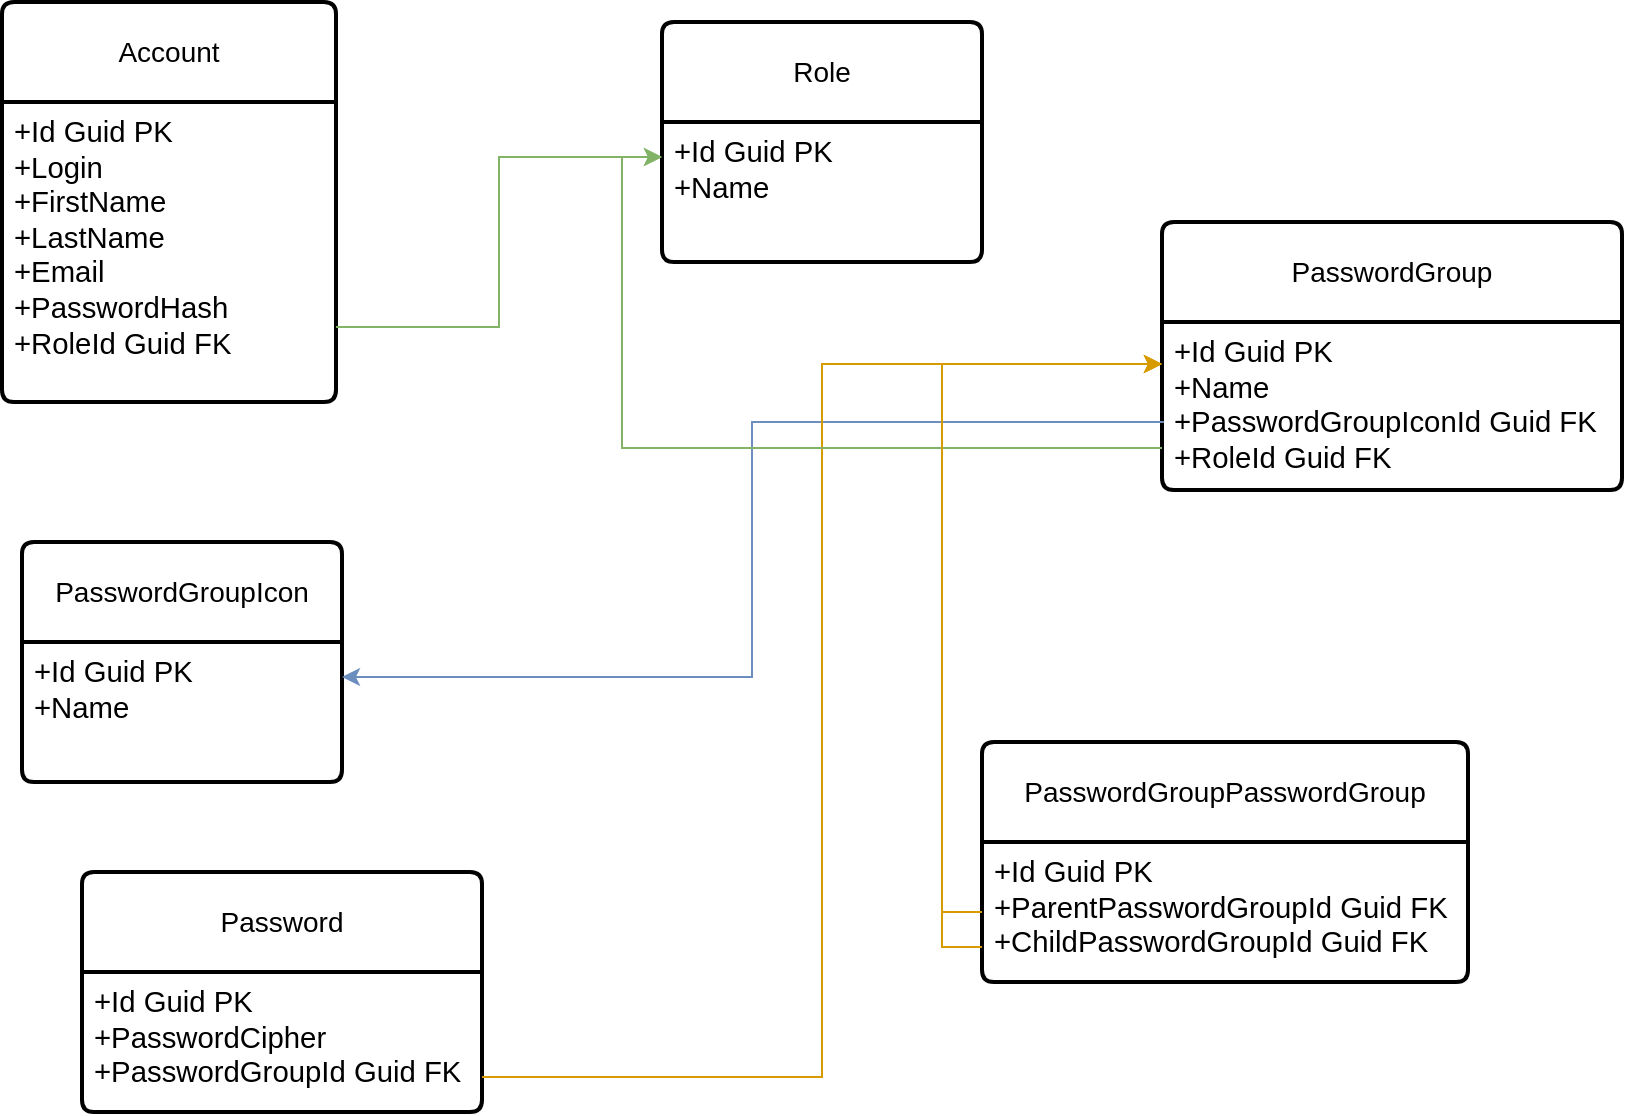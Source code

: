 <mxfile version="21.0.2" type="device"><diagram name="Strona-1" id="SsMu0ikBP70cMyiEJ2qC"><mxGraphModel dx="1434" dy="796" grid="1" gridSize="10" guides="1" tooltips="1" connect="1" arrows="1" fold="1" page="1" pageScale="1" pageWidth="827" pageHeight="1169" math="0" shadow="0"><root><mxCell id="0"/><mxCell id="1" parent="0"/><mxCell id="DVgEQJiQ1OR9JTbPPkJv-10" value="Account" style="swimlane;childLayout=stackLayout;horizontal=1;startSize=50;horizontalStack=0;rounded=1;fontSize=14;fontStyle=0;strokeWidth=2;resizeParent=0;resizeLast=1;shadow=0;dashed=0;align=center;arcSize=4;whiteSpace=wrap;html=1;" vertex="1" parent="1"><mxGeometry x="70" y="30" width="167" height="200" as="geometry"/></mxCell><mxCell id="DVgEQJiQ1OR9JTbPPkJv-11" value="&lt;div&gt;&lt;div&gt;&lt;span style=&quot;background-color: transparent; font-family: Arial; font-size: 11pt;&quot;&gt;+Id Guid PK&lt;/span&gt;&lt;/div&gt;&lt;div&gt;&lt;span style=&quot;background-color: transparent; font-family: Arial; font-size: 11pt;&quot;&gt;+Login&lt;/span&gt;&lt;br&gt;&lt;/div&gt;&lt;span style=&quot;background-color: transparent; font-size: 11pt; font-family: Arial;&quot;&gt;+FirstName&lt;/span&gt;&lt;br&gt;&lt;span style=&quot;background-color: transparent; font-size: 11pt; font-family: Arial;&quot;&gt;+LastName&lt;/span&gt;&lt;br&gt;&lt;span style=&quot;background-color: transparent; font-size: 11pt; font-family: Arial;&quot;&gt;+Email&lt;/span&gt;&lt;br&gt;&lt;span style=&quot;background-color: transparent; font-size: 11pt; font-family: Arial;&quot;&gt;+PasswordHash&lt;/span&gt;&lt;br&gt;&lt;span style=&quot;background-color: transparent; font-size: 11pt; font-family: Arial;&quot;&gt;+RoleId Guid FK&lt;/span&gt;&lt;br&gt;&lt;span id=&quot;docs-internal-guid-5871ef63-7fff-861a-6f20-73d7550cb486&quot;&gt;&lt;/span&gt;&lt;/div&gt;&lt;span id=&quot;docs-internal-guid-5871ef63-7fff-861a-6f20-73d7550cb486&quot;&gt;&lt;/span&gt;" style="align=left;strokeColor=none;fillColor=none;spacingLeft=4;fontSize=12;verticalAlign=top;resizable=0;rotatable=0;part=1;html=1;" vertex="1" parent="DVgEQJiQ1OR9JTbPPkJv-10"><mxGeometry y="50" width="167" height="150" as="geometry"/></mxCell><mxCell id="DVgEQJiQ1OR9JTbPPkJv-15" value="Role" style="swimlane;childLayout=stackLayout;horizontal=1;startSize=50;horizontalStack=0;rounded=1;fontSize=14;fontStyle=0;strokeWidth=2;resizeParent=0;resizeLast=1;shadow=0;dashed=0;align=center;arcSize=4;whiteSpace=wrap;html=1;" vertex="1" parent="1"><mxGeometry x="400" y="40" width="160" height="120" as="geometry"/></mxCell><mxCell id="DVgEQJiQ1OR9JTbPPkJv-16" value="&lt;div&gt;&lt;font face=&quot;Arial&quot;&gt;&lt;span style=&quot;font-size: 14.667px;&quot;&gt;+Id Guid PK&lt;/span&gt;&lt;/font&gt;&lt;/div&gt;&lt;div&gt;&lt;font face=&quot;Arial&quot;&gt;&lt;span style=&quot;font-size: 14.667px;&quot;&gt;+Name&lt;/span&gt;&lt;/font&gt;&lt;/div&gt;&lt;span id=&quot;docs-internal-guid-e2561dbb-7fff-f716-8e1f-4b7c9665e537&quot;&gt;&lt;/span&gt;" style="align=left;strokeColor=none;fillColor=none;spacingLeft=4;fontSize=12;verticalAlign=top;resizable=0;rotatable=0;part=1;html=1;" vertex="1" parent="DVgEQJiQ1OR9JTbPPkJv-15"><mxGeometry y="50" width="160" height="70" as="geometry"/></mxCell><mxCell id="DVgEQJiQ1OR9JTbPPkJv-19" value="PasswordGroupIcon" style="swimlane;childLayout=stackLayout;horizontal=1;startSize=50;horizontalStack=0;rounded=1;fontSize=14;fontStyle=0;strokeWidth=2;resizeParent=0;resizeLast=1;shadow=0;dashed=0;align=center;arcSize=4;whiteSpace=wrap;html=1;" vertex="1" parent="1"><mxGeometry x="80" y="300" width="160" height="120" as="geometry"/></mxCell><mxCell id="DVgEQJiQ1OR9JTbPPkJv-20" value="&lt;div&gt;&lt;font face=&quot;Arial&quot;&gt;&lt;span style=&quot;font-size: 14.667px;&quot;&gt;+Id Guid PK&lt;/span&gt;&lt;/font&gt;&lt;/div&gt;&lt;div&gt;&lt;font face=&quot;Arial&quot;&gt;&lt;span style=&quot;font-size: 14.667px;&quot;&gt;+Name&lt;/span&gt;&lt;/font&gt;&lt;/div&gt;&lt;span id=&quot;docs-internal-guid-e2561dbb-7fff-f716-8e1f-4b7c9665e537&quot;&gt;&lt;/span&gt;" style="align=left;strokeColor=none;fillColor=none;spacingLeft=4;fontSize=12;verticalAlign=top;resizable=0;rotatable=0;part=1;html=1;" vertex="1" parent="DVgEQJiQ1OR9JTbPPkJv-19"><mxGeometry y="50" width="160" height="70" as="geometry"/></mxCell><mxCell id="DVgEQJiQ1OR9JTbPPkJv-23" value="PasswordGroupPasswordGroup" style="swimlane;childLayout=stackLayout;horizontal=1;startSize=50;horizontalStack=0;rounded=1;fontSize=14;fontStyle=0;strokeWidth=2;resizeParent=0;resizeLast=1;shadow=0;dashed=0;align=center;arcSize=4;whiteSpace=wrap;html=1;" vertex="1" parent="1"><mxGeometry x="560" y="400" width="243" height="120" as="geometry"/></mxCell><mxCell id="DVgEQJiQ1OR9JTbPPkJv-24" value="&lt;div&gt;&lt;font face=&quot;Arial&quot;&gt;&lt;span style=&quot;font-size: 14.667px;&quot;&gt;+Id Guid PK&lt;/span&gt;&lt;/font&gt;&lt;/div&gt;&lt;div&gt;&lt;font face=&quot;Arial&quot;&gt;&lt;span style=&quot;font-size: 14.667px;&quot;&gt;+ParentPasswordGroupId Guid FK&lt;/span&gt;&lt;/font&gt;&lt;/div&gt;&lt;div&gt;&lt;font face=&quot;Arial&quot;&gt;&lt;span style=&quot;font-size: 14.667px;&quot;&gt;+ChildPasswordGroupId Guid FK&lt;/span&gt;&lt;/font&gt;&lt;/div&gt;&lt;span id=&quot;docs-internal-guid-e2561dbb-7fff-f716-8e1f-4b7c9665e537&quot;&gt;&lt;/span&gt;" style="align=left;strokeColor=none;fillColor=none;spacingLeft=4;fontSize=12;verticalAlign=top;resizable=0;rotatable=0;part=1;html=1;" vertex="1" parent="DVgEQJiQ1OR9JTbPPkJv-23"><mxGeometry y="50" width="243" height="70" as="geometry"/></mxCell><mxCell id="DVgEQJiQ1OR9JTbPPkJv-27" value="PasswordGroup" style="swimlane;childLayout=stackLayout;horizontal=1;startSize=50;horizontalStack=0;rounded=1;fontSize=14;fontStyle=0;strokeWidth=2;resizeParent=0;resizeLast=1;shadow=0;dashed=0;align=center;arcSize=4;whiteSpace=wrap;html=1;" vertex="1" parent="1"><mxGeometry x="650" y="140" width="230" height="134" as="geometry"/></mxCell><mxCell id="DVgEQJiQ1OR9JTbPPkJv-28" value="&lt;div&gt;&lt;font face=&quot;Arial&quot;&gt;&lt;span style=&quot;font-size: 14.667px;&quot;&gt;+Id Guid PK&lt;/span&gt;&lt;/font&gt;&lt;/div&gt;&lt;div&gt;&lt;font face=&quot;Arial&quot;&gt;&lt;span style=&quot;font-size: 14.667px;&quot;&gt;+Name&lt;/span&gt;&lt;/font&gt;&lt;/div&gt;&lt;div&gt;&lt;font face=&quot;Arial&quot;&gt;&lt;span style=&quot;font-size: 14.667px;&quot;&gt;+PasswordGroupIconId Guid FK&lt;/span&gt;&lt;/font&gt;&lt;/div&gt;&lt;div&gt;&lt;font face=&quot;Arial&quot;&gt;&lt;span style=&quot;font-size: 14.667px;&quot;&gt;+RoleId Guid FK&lt;/span&gt;&lt;/font&gt;&lt;/div&gt;" style="align=left;strokeColor=none;fillColor=none;spacingLeft=4;fontSize=12;verticalAlign=top;resizable=0;rotatable=0;part=1;html=1;" vertex="1" parent="DVgEQJiQ1OR9JTbPPkJv-27"><mxGeometry y="50" width="230" height="84" as="geometry"/></mxCell><mxCell id="DVgEQJiQ1OR9JTbPPkJv-29" value="Password" style="swimlane;childLayout=stackLayout;horizontal=1;startSize=50;horizontalStack=0;rounded=1;fontSize=14;fontStyle=0;strokeWidth=2;resizeParent=0;resizeLast=1;shadow=0;dashed=0;align=center;arcSize=4;whiteSpace=wrap;html=1;" vertex="1" parent="1"><mxGeometry x="110" y="465" width="200" height="120" as="geometry"/></mxCell><mxCell id="DVgEQJiQ1OR9JTbPPkJv-30" value="&lt;div&gt;&lt;font face=&quot;Arial&quot;&gt;&lt;span style=&quot;font-size: 14.667px;&quot;&gt;+Id Guid PK&lt;/span&gt;&lt;/font&gt;&lt;/div&gt;&lt;div&gt;&lt;font face=&quot;Arial&quot;&gt;&lt;span style=&quot;font-size: 14.667px;&quot;&gt;+PasswordCipher&lt;/span&gt;&lt;/font&gt;&lt;/div&gt;&lt;div&gt;&lt;font face=&quot;Arial&quot;&gt;&lt;span style=&quot;font-size: 14.667px;&quot;&gt;+PasswordGroupId Guid FK&lt;/span&gt;&lt;/font&gt;&lt;/div&gt;&lt;span id=&quot;docs-internal-guid-e2561dbb-7fff-f716-8e1f-4b7c9665e537&quot;&gt;&lt;/span&gt;" style="align=left;strokeColor=none;fillColor=none;spacingLeft=4;fontSize=12;verticalAlign=top;resizable=0;rotatable=0;part=1;html=1;" vertex="1" parent="DVgEQJiQ1OR9JTbPPkJv-29"><mxGeometry y="50" width="200" height="70" as="geometry"/></mxCell><mxCell id="DVgEQJiQ1OR9JTbPPkJv-32" style="edgeStyle=orthogonalEdgeStyle;rounded=0;orthogonalLoop=1;jettySize=auto;html=1;exitX=0.004;exitY=0.595;exitDx=0;exitDy=0;entryX=1;entryY=0.25;entryDx=0;entryDy=0;exitPerimeter=0;fillColor=#dae8fc;strokeColor=#6c8ebf;" edge="1" parent="1" source="DVgEQJiQ1OR9JTbPPkJv-28" target="DVgEQJiQ1OR9JTbPPkJv-20"><mxGeometry relative="1" as="geometry"/></mxCell><mxCell id="DVgEQJiQ1OR9JTbPPkJv-33" style="edgeStyle=orthogonalEdgeStyle;rounded=0;orthogonalLoop=1;jettySize=auto;html=1;exitX=0;exitY=0.5;exitDx=0;exitDy=0;entryX=0;entryY=0.25;entryDx=0;entryDy=0;fillColor=#ffe6cc;strokeColor=#d79b00;" edge="1" parent="1" source="DVgEQJiQ1OR9JTbPPkJv-24" target="DVgEQJiQ1OR9JTbPPkJv-28"><mxGeometry relative="1" as="geometry"/></mxCell><mxCell id="DVgEQJiQ1OR9JTbPPkJv-34" style="edgeStyle=orthogonalEdgeStyle;rounded=0;orthogonalLoop=1;jettySize=auto;html=1;exitX=1;exitY=0.75;exitDx=0;exitDy=0;entryX=0;entryY=0.25;entryDx=0;entryDy=0;fillColor=#ffe6cc;strokeColor=#d79b00;" edge="1" parent="1" source="DVgEQJiQ1OR9JTbPPkJv-30" target="DVgEQJiQ1OR9JTbPPkJv-28"><mxGeometry relative="1" as="geometry"/></mxCell><mxCell id="DVgEQJiQ1OR9JTbPPkJv-36" style="edgeStyle=orthogonalEdgeStyle;rounded=0;orthogonalLoop=1;jettySize=auto;html=1;exitX=1;exitY=0.75;exitDx=0;exitDy=0;fillColor=#d5e8d4;strokeColor=#82b366;entryX=0;entryY=0.25;entryDx=0;entryDy=0;" edge="1" parent="1" source="DVgEQJiQ1OR9JTbPPkJv-11" target="DVgEQJiQ1OR9JTbPPkJv-16"><mxGeometry relative="1" as="geometry"><mxPoint x="400" y="110" as="targetPoint"/></mxGeometry></mxCell><mxCell id="DVgEQJiQ1OR9JTbPPkJv-37" style="edgeStyle=orthogonalEdgeStyle;rounded=0;orthogonalLoop=1;jettySize=auto;html=1;exitX=0;exitY=0.75;exitDx=0;exitDy=0;entryX=0;entryY=0.25;entryDx=0;entryDy=0;fillColor=#d5e8d4;strokeColor=#82b366;" edge="1" parent="1" source="DVgEQJiQ1OR9JTbPPkJv-28" target="DVgEQJiQ1OR9JTbPPkJv-16"><mxGeometry relative="1" as="geometry"/></mxCell><mxCell id="DVgEQJiQ1OR9JTbPPkJv-38" style="edgeStyle=orthogonalEdgeStyle;rounded=0;orthogonalLoop=1;jettySize=auto;html=1;exitX=0;exitY=0.75;exitDx=0;exitDy=0;entryX=0;entryY=0.25;entryDx=0;entryDy=0;fillColor=#ffe6cc;strokeColor=#d79b00;" edge="1" parent="1" source="DVgEQJiQ1OR9JTbPPkJv-24" target="DVgEQJiQ1OR9JTbPPkJv-28"><mxGeometry relative="1" as="geometry"/></mxCell></root></mxGraphModel></diagram></mxfile>